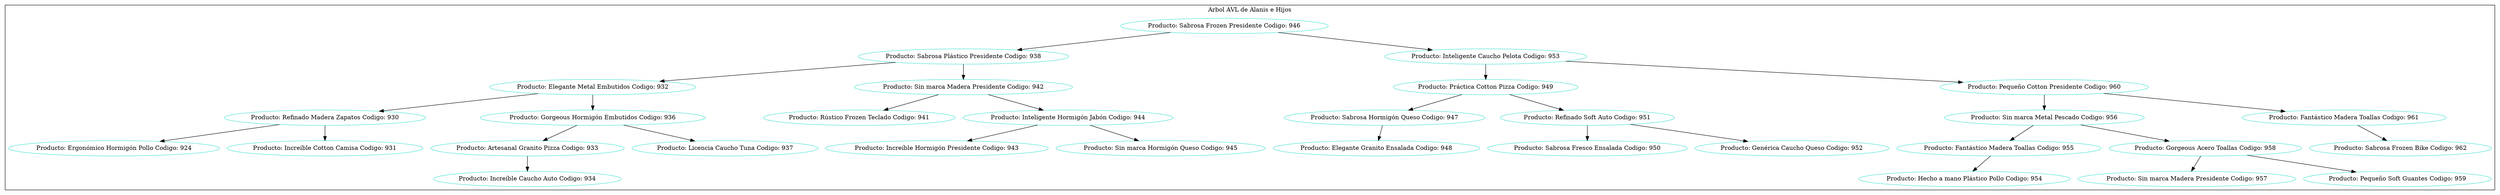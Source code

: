 digraph Hash{
node [color ="turquoise"];
subgraph clusterMarco {label="Arbol AVL de Alanis e Hijos";color=black;
node[label="Producto: Sabrosa Frozen Presidente Codigo: 946"]946;
node[label="Producto: Sabrosa Plástico Presidente Codigo: 938"]938;
node[label="Producto: Elegante Metal Embutidos Codigo: 932"]932;
node[label="Producto: Refinado Madera Zapatos Codigo: 930"]930;
node[label="Producto: Ergonómico Hormigón Pollo Codigo: 924"]924;
node[label="Producto: Increíble Cotton Camisa Codigo: 931"]931;
node[label="Producto: Gorgeous Hormigón Embutidos Codigo: 936"]936;
node[label="Producto: Artesanal Granito Pizza Codigo: 933"]933;
node[label="Producto: Increíble Caucho Auto Codigo: 934"]934;
node[label="Producto: Licencia Caucho Tuna Codigo: 937"]937;
node[label="Producto: Sin marca Madera Presidente Codigo: 942"]942;
node[label="Producto: Rústico Frozen Teclado Codigo: 941"]941;
node[label="Producto: Inteligente Hormigón Jabón Codigo: 944"]944;
node[label="Producto: Increíble Hormigón Presidente Codigo: 943"]943;
node[label="Producto: Sin marca Hormigón Queso Codigo: 945"]945;
node[label="Producto: Inteligente Caucho Pelota Codigo: 953"]953;
node[label="Producto: Práctica Cotton Pizza Codigo: 949"]949;
node[label="Producto: Sabrosa Hormigón Queso Codigo: 947"]947;
node[label="Producto: Elegante Granito Ensalada Codigo: 948"]948;
node[label="Producto: Refinado Soft Auto Codigo: 951"]951;
node[label="Producto: Sabrosa Fresco Ensalada Codigo: 950"]950;
node[label="Producto: Genérica Caucho Queso Codigo: 952"]952;
node[label="Producto: Pequeño Cotton Presidente Codigo: 960"]960;
node[label="Producto: Sin marca Metal Pescado Codigo: 956"]956;
node[label="Producto: Fantástico Madera Toallas Codigo: 955"]955;
node[label="Producto: Hecho a mano Plástico Pollo Codigo: 954"]954;
node[label="Producto: Gorgeous Acero Toallas Codigo: 958"]958;
node[label="Producto: Sin marca Madera Presidente Codigo: 957"]957;
node[label="Producto: Pequeño Soft Guantes Codigo: 959"]959;
node[label="Producto: Fantástico Madera Toallas Codigo: 961"]961;
node[label="Producto: Sabrosa Frozen Bike Codigo: 962"]962;
930->924;
930->931;
932->930;
933->934;
936->933;
936->937;
932->936;
938->932;
942->941;
944->943;
944->945;
942->944;
938->942;
946->938;
947->948;
949->947;
951->950;
951->952;
949->951;
953->949;
955->954;
956->955;
958->957;
958->959;
956->958;
960->956;
961->962;
960->961;
953->960;
946->953;
}
}